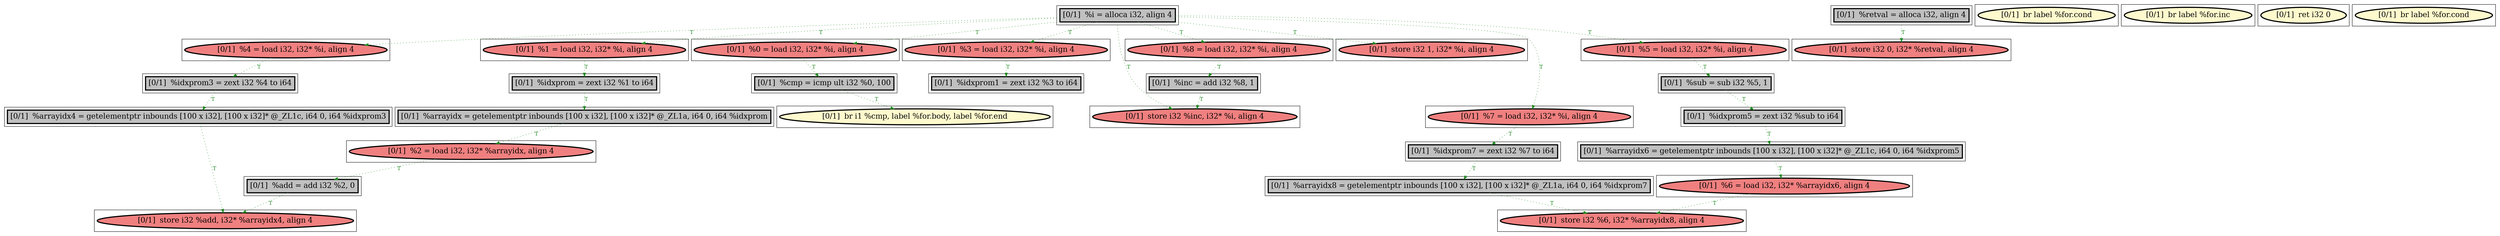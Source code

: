 
digraph G {



node156->node160 [style=dotted,color=forestgreen,label="T",fontcolor=forestgreen ]
node141->node153 [style=dotted,color=forestgreen,label="T",fontcolor=forestgreen ]
node149->node148 [style=dotted,color=forestgreen,label="T",fontcolor=forestgreen ]
node152->node158 [style=dotted,color=forestgreen,label="T",fontcolor=forestgreen ]
node157->node166 [style=dotted,color=forestgreen,label="T",fontcolor=forestgreen ]
node157->node152 [style=dotted,color=forestgreen,label="T",fontcolor=forestgreen ]
node158->node156 [style=dotted,color=forestgreen,label="T",fontcolor=forestgreen ]
node157->node161 [style=dotted,color=forestgreen,label="T",fontcolor=forestgreen ]
node157->node138 [style=dotted,color=forestgreen,label="T",fontcolor=forestgreen ]
node166->node167 [style=dotted,color=forestgreen,label="T",fontcolor=forestgreen ]
node139->node138 [style=dotted,color=forestgreen,label="T",fontcolor=forestgreen ]
node151->node143 [style=dotted,color=forestgreen,label="T",fontcolor=forestgreen ]
node154->node149 [style=dotted,color=forestgreen,label="T",fontcolor=forestgreen ]
node164->node147 [style=dotted,color=forestgreen,label="T",fontcolor=forestgreen ]
node157->node150 [style=dotted,color=forestgreen,label="T",fontcolor=forestgreen ]
node140->node139 [style=dotted,color=forestgreen,label="T",fontcolor=forestgreen ]
node157->node140 [style=dotted,color=forestgreen,label="T",fontcolor=forestgreen ]
node160->node164 [style=dotted,color=forestgreen,label="T",fontcolor=forestgreen ]
node144->node151 [style=dotted,color=forestgreen,label="T",fontcolor=forestgreen ]
node153->node145 [style=dotted,color=forestgreen,label="T",fontcolor=forestgreen ]
node167->node165 [style=dotted,color=forestgreen,label="T",fontcolor=forestgreen ]
node161->node159 [style=dotted,color=forestgreen,label="T",fontcolor=forestgreen ]
node163->node145 [style=dotted,color=forestgreen,label="T",fontcolor=forestgreen ]
node148->node147 [style=dotted,color=forestgreen,label="T",fontcolor=forestgreen ]
node143->node163 [style=dotted,color=forestgreen,label="T",fontcolor=forestgreen ]
node146->node144 [style=dotted,color=forestgreen,label="T",fontcolor=forestgreen ]
node157->node154 [style=dotted,color=forestgreen,label="T",fontcolor=forestgreen ]
node157->node142 [style=dotted,color=forestgreen,label="T",fontcolor=forestgreen ]
node142->node141 [style=dotted,color=forestgreen,label="T",fontcolor=forestgreen ]
node157->node146 [style=dotted,color=forestgreen,label="T",fontcolor=forestgreen ]
node162->node169 [style=dotted,color=forestgreen,label="T",fontcolor=forestgreen ]


subgraph cluster33 {


node169 [penwidth=3.0,fontsize=20,fillcolor=lightcoral,label="[0/1]  store i32 0, i32* %retval, align 4",shape=ellipse,style=filled ]



}

subgraph cluster27 {


node163 [penwidth=3.0,fontsize=20,fillcolor=lightcoral,label="[0/1]  %6 = load i32, i32* %arrayidx6, align 4",shape=ellipse,style=filled ]



}

subgraph cluster28 {


node164 [penwidth=3.0,fontsize=20,fillcolor=grey,label="[0/1]  %add = add i32 %2, 0",shape=rectangle,style=filled ]



}

subgraph cluster26 {


node162 [penwidth=3.0,fontsize=20,fillcolor=grey,label="[0/1]  %retval = alloca i32, align 4",shape=rectangle,style=filled ]



}

subgraph cluster29 {


node165 [penwidth=3.0,fontsize=20,fillcolor=lemonchiffon,label="[0/1]  br i1 %cmp, label %for.body, label %for.end",shape=ellipse,style=filled ]



}

subgraph cluster25 {


node161 [penwidth=3.0,fontsize=20,fillcolor=lightcoral,label="[0/1]  %3 = load i32, i32* %i, align 4",shape=ellipse,style=filled ]



}

subgraph cluster24 {


node160 [penwidth=3.0,fontsize=20,fillcolor=lightcoral,label="[0/1]  %2 = load i32, i32* %arrayidx, align 4",shape=ellipse,style=filled ]



}

subgraph cluster22 {


node158 [penwidth=3.0,fontsize=20,fillcolor=grey,label="[0/1]  %idxprom = zext i32 %1 to i64",shape=rectangle,style=filled ]



}

subgraph cluster20 {


node156 [penwidth=3.0,fontsize=20,fillcolor=grey,label="[0/1]  %arrayidx = getelementptr inbounds [100 x i32], [100 x i32]* @_ZL1a, i64 0, i64 %idxprom",shape=rectangle,style=filled ]



}

subgraph cluster18 {


node154 [penwidth=3.0,fontsize=20,fillcolor=lightcoral,label="[0/1]  %4 = load i32, i32* %i, align 4",shape=ellipse,style=filled ]



}

subgraph cluster16 {


node152 [penwidth=3.0,fontsize=20,fillcolor=lightcoral,label="[0/1]  %1 = load i32, i32* %i, align 4",shape=ellipse,style=filled ]



}

subgraph cluster17 {


node153 [penwidth=3.0,fontsize=20,fillcolor=grey,label="[0/1]  %arrayidx8 = getelementptr inbounds [100 x i32], [100 x i32]* @_ZL1a, i64 0, i64 %idxprom7",shape=rectangle,style=filled ]



}

subgraph cluster4 {


node140 [penwidth=3.0,fontsize=20,fillcolor=lightcoral,label="[0/1]  %8 = load i32, i32* %i, align 4",shape=ellipse,style=filled ]



}

subgraph cluster3 {


node139 [penwidth=3.0,fontsize=20,fillcolor=grey,label="[0/1]  %inc = add i32 %8, 1",shape=rectangle,style=filled ]



}

subgraph cluster2 {


node138 [penwidth=3.0,fontsize=20,fillcolor=lightcoral,label="[0/1]  store i32 %inc, i32* %i, align 4",shape=ellipse,style=filled ]



}

subgraph cluster1 {


node137 [penwidth=3.0,fontsize=20,fillcolor=lemonchiffon,label="[0/1]  br label %for.cond",shape=ellipse,style=filled ]



}

subgraph cluster12 {


node148 [penwidth=3.0,fontsize=20,fillcolor=grey,label="[0/1]  %arrayidx4 = getelementptr inbounds [100 x i32], [100 x i32]* @_ZL1c, i64 0, i64 %idxprom3",shape=rectangle,style=filled ]



}

subgraph cluster32 {


node168 [penwidth=3.0,fontsize=20,fillcolor=lemonchiffon,label="[0/1]  br label %for.inc",shape=ellipse,style=filled ]



}

subgraph cluster5 {


node141 [penwidth=3.0,fontsize=20,fillcolor=grey,label="[0/1]  %idxprom7 = zext i32 %7 to i64",shape=rectangle,style=filled ]



}

subgraph cluster0 {


node136 [penwidth=3.0,fontsize=20,fillcolor=lemonchiffon,label="[0/1]  ret i32 0",shape=ellipse,style=filled ]



}

subgraph cluster31 {


node167 [penwidth=3.0,fontsize=20,fillcolor=grey,label="[0/1]  %cmp = icmp ult i32 %0, 100",shape=rectangle,style=filled ]



}

subgraph cluster30 {


node166 [penwidth=3.0,fontsize=20,fillcolor=lightcoral,label="[0/1]  %0 = load i32, i32* %i, align 4",shape=ellipse,style=filled ]



}

subgraph cluster6 {


node142 [penwidth=3.0,fontsize=20,fillcolor=lightcoral,label="[0/1]  %7 = load i32, i32* %i, align 4",shape=ellipse,style=filled ]



}

subgraph cluster14 {


node150 [penwidth=3.0,fontsize=20,fillcolor=lightcoral,label="[0/1]  store i32 1, i32* %i, align 4",shape=ellipse,style=filled ]



}

subgraph cluster7 {


node143 [penwidth=3.0,fontsize=20,fillcolor=grey,label="[0/1]  %arrayidx6 = getelementptr inbounds [100 x i32], [100 x i32]* @_ZL1c, i64 0, i64 %idxprom5",shape=rectangle,style=filled ]



}

subgraph cluster23 {


node159 [penwidth=3.0,fontsize=20,fillcolor=grey,label="[0/1]  %idxprom1 = zext i32 %3 to i64",shape=rectangle,style=filled ]



}

subgraph cluster8 {


node144 [penwidth=3.0,fontsize=20,fillcolor=grey,label="[0/1]  %sub = sub i32 %5, 1",shape=rectangle,style=filled ]



}

subgraph cluster21 {


node157 [penwidth=3.0,fontsize=20,fillcolor=grey,label="[0/1]  %i = alloca i32, align 4",shape=rectangle,style=filled ]



}

subgraph cluster9 {


node145 [penwidth=3.0,fontsize=20,fillcolor=lightcoral,label="[0/1]  store i32 %6, i32* %arrayidx8, align 4",shape=ellipse,style=filled ]



}

subgraph cluster19 {


node155 [penwidth=3.0,fontsize=20,fillcolor=lemonchiffon,label="[0/1]  br label %for.cond",shape=ellipse,style=filled ]



}

subgraph cluster10 {


node146 [penwidth=3.0,fontsize=20,fillcolor=lightcoral,label="[0/1]  %5 = load i32, i32* %i, align 4",shape=ellipse,style=filled ]



}

subgraph cluster11 {


node147 [penwidth=3.0,fontsize=20,fillcolor=lightcoral,label="[0/1]  store i32 %add, i32* %arrayidx4, align 4",shape=ellipse,style=filled ]



}

subgraph cluster13 {


node149 [penwidth=3.0,fontsize=20,fillcolor=grey,label="[0/1]  %idxprom3 = zext i32 %4 to i64",shape=rectangle,style=filled ]



}

subgraph cluster15 {


node151 [penwidth=3.0,fontsize=20,fillcolor=grey,label="[0/1]  %idxprom5 = zext i32 %sub to i64",shape=rectangle,style=filled ]



}

}
